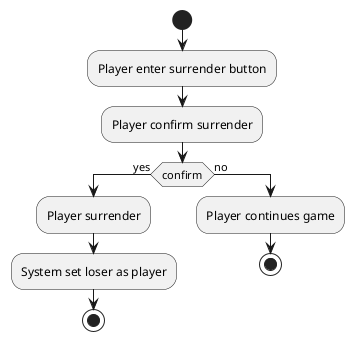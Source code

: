@startuml

start
:Player enter surrender button;
:Player confirm surrender;
if (confirm) then (yes)
    :Player surrender;
    :System set loser as player;
    stop
else (no)
    :Player continues game; 
    stop

@enduml